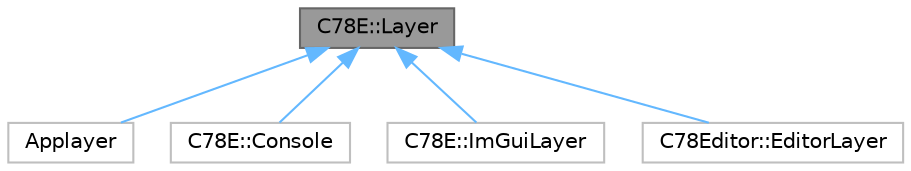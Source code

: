 digraph "C78E::Layer"
{
 // LATEX_PDF_SIZE
  bgcolor="transparent";
  edge [fontname=Helvetica,fontsize=10,labelfontname=Helvetica,labelfontsize=10];
  node [fontname=Helvetica,fontsize=10,shape=box,height=0.2,width=0.4];
  Node1 [id="Node000001",label="C78E::Layer",height=0.2,width=0.4,color="gray40", fillcolor="grey60", style="filled", fontcolor="black",tooltip=" "];
  Node1 -> Node2 [id="edge1_Node000001_Node000002",dir="back",color="steelblue1",style="solid",tooltip=" "];
  Node2 [id="Node000002",label="Applayer",height=0.2,width=0.4,color="grey75", fillcolor="white", style="filled",URL="$d0/dc0/class_applayer.html",tooltip=" "];
  Node1 -> Node3 [id="edge2_Node000001_Node000003",dir="back",color="steelblue1",style="solid",tooltip=" "];
  Node3 [id="Node000003",label="C78E::Console",height=0.2,width=0.4,color="grey75", fillcolor="white", style="filled",URL="$d3/da6/class_c78_e_1_1_console.html",tooltip=" "];
  Node1 -> Node4 [id="edge3_Node000001_Node000004",dir="back",color="steelblue1",style="solid",tooltip=" "];
  Node4 [id="Node000004",label="C78E::ImGuiLayer",height=0.2,width=0.4,color="grey75", fillcolor="white", style="filled",URL="$dd/d75/class_c78_e_1_1_im_gui_layer.html",tooltip=" "];
  Node1 -> Node5 [id="edge4_Node000001_Node000005",dir="back",color="steelblue1",style="solid",tooltip=" "];
  Node5 [id="Node000005",label="C78Editor::EditorLayer",height=0.2,width=0.4,color="grey75", fillcolor="white", style="filled",URL="$d6/d61/class_c78_editor_1_1_editor_layer.html",tooltip=" "];
}

